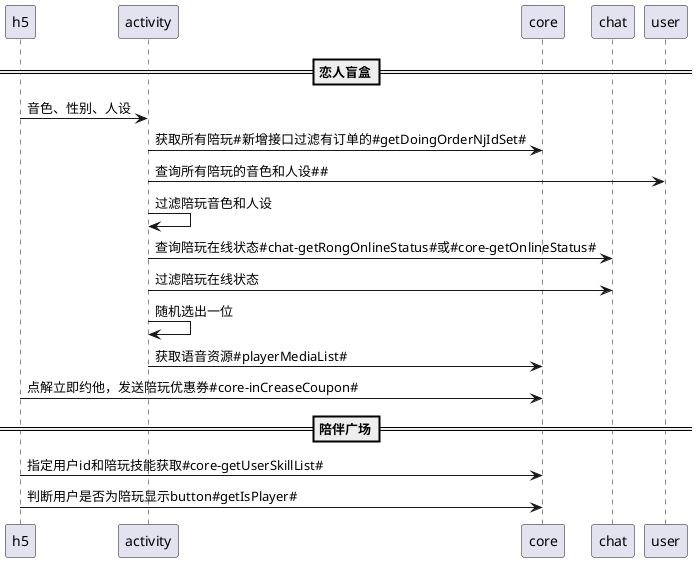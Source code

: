 @startuml
participant h5
participant activity
participant core
participant chat
participant user
==恋人盲盒==
h5 -> activity:音色、性别、人设
activity -> core:获取所有陪玩#新增接口过滤有订单的#getDoingOrderNjIdSet#
activity -> user:查询所有陪玩的音色和人设##
activity -> activity:过滤陪玩音色和人设
activity -> chat:查询陪玩在线状态#chat-getRongOnlineStatus#或#core-getOnlineStatus#
activity -> chat:过滤陪玩在线状态
activity -> activity:随机选出一位
activity -> core:获取语音资源#playerMediaList#
h5 -> core:点解立即约他，发送陪玩优惠券#core-inCreaseCoupon#
==陪伴广场==
h5 -> core:指定用户id和陪玩技能获取#core-getUserSkillList#
h5 -> core:判断用户是否为陪玩显示button#getIsPlayer#
@enduml